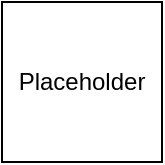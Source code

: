 <mxfile version="24.6.5" type="github">
  <diagram name="Page-1" id="KWdJG4zMy6Wu6gkCqw2o">
    <mxGraphModel dx="1026" dy="650" grid="1" gridSize="10" guides="1" tooltips="1" connect="1" arrows="1" fold="1" page="1" pageScale="1" pageWidth="850" pageHeight="1100" math="0" shadow="0">
      <root>
        <mxCell id="0" />
        <mxCell id="1" parent="0" />
        <mxCell id="RSOeyOiADEQelVB-xDmc-1" value="Placeholder" style="whiteSpace=wrap;html=1;aspect=fixed;" vertex="1" parent="1">
          <mxGeometry x="150" y="150" width="80" height="80" as="geometry" />
        </mxCell>
      </root>
    </mxGraphModel>
  </diagram>
</mxfile>
